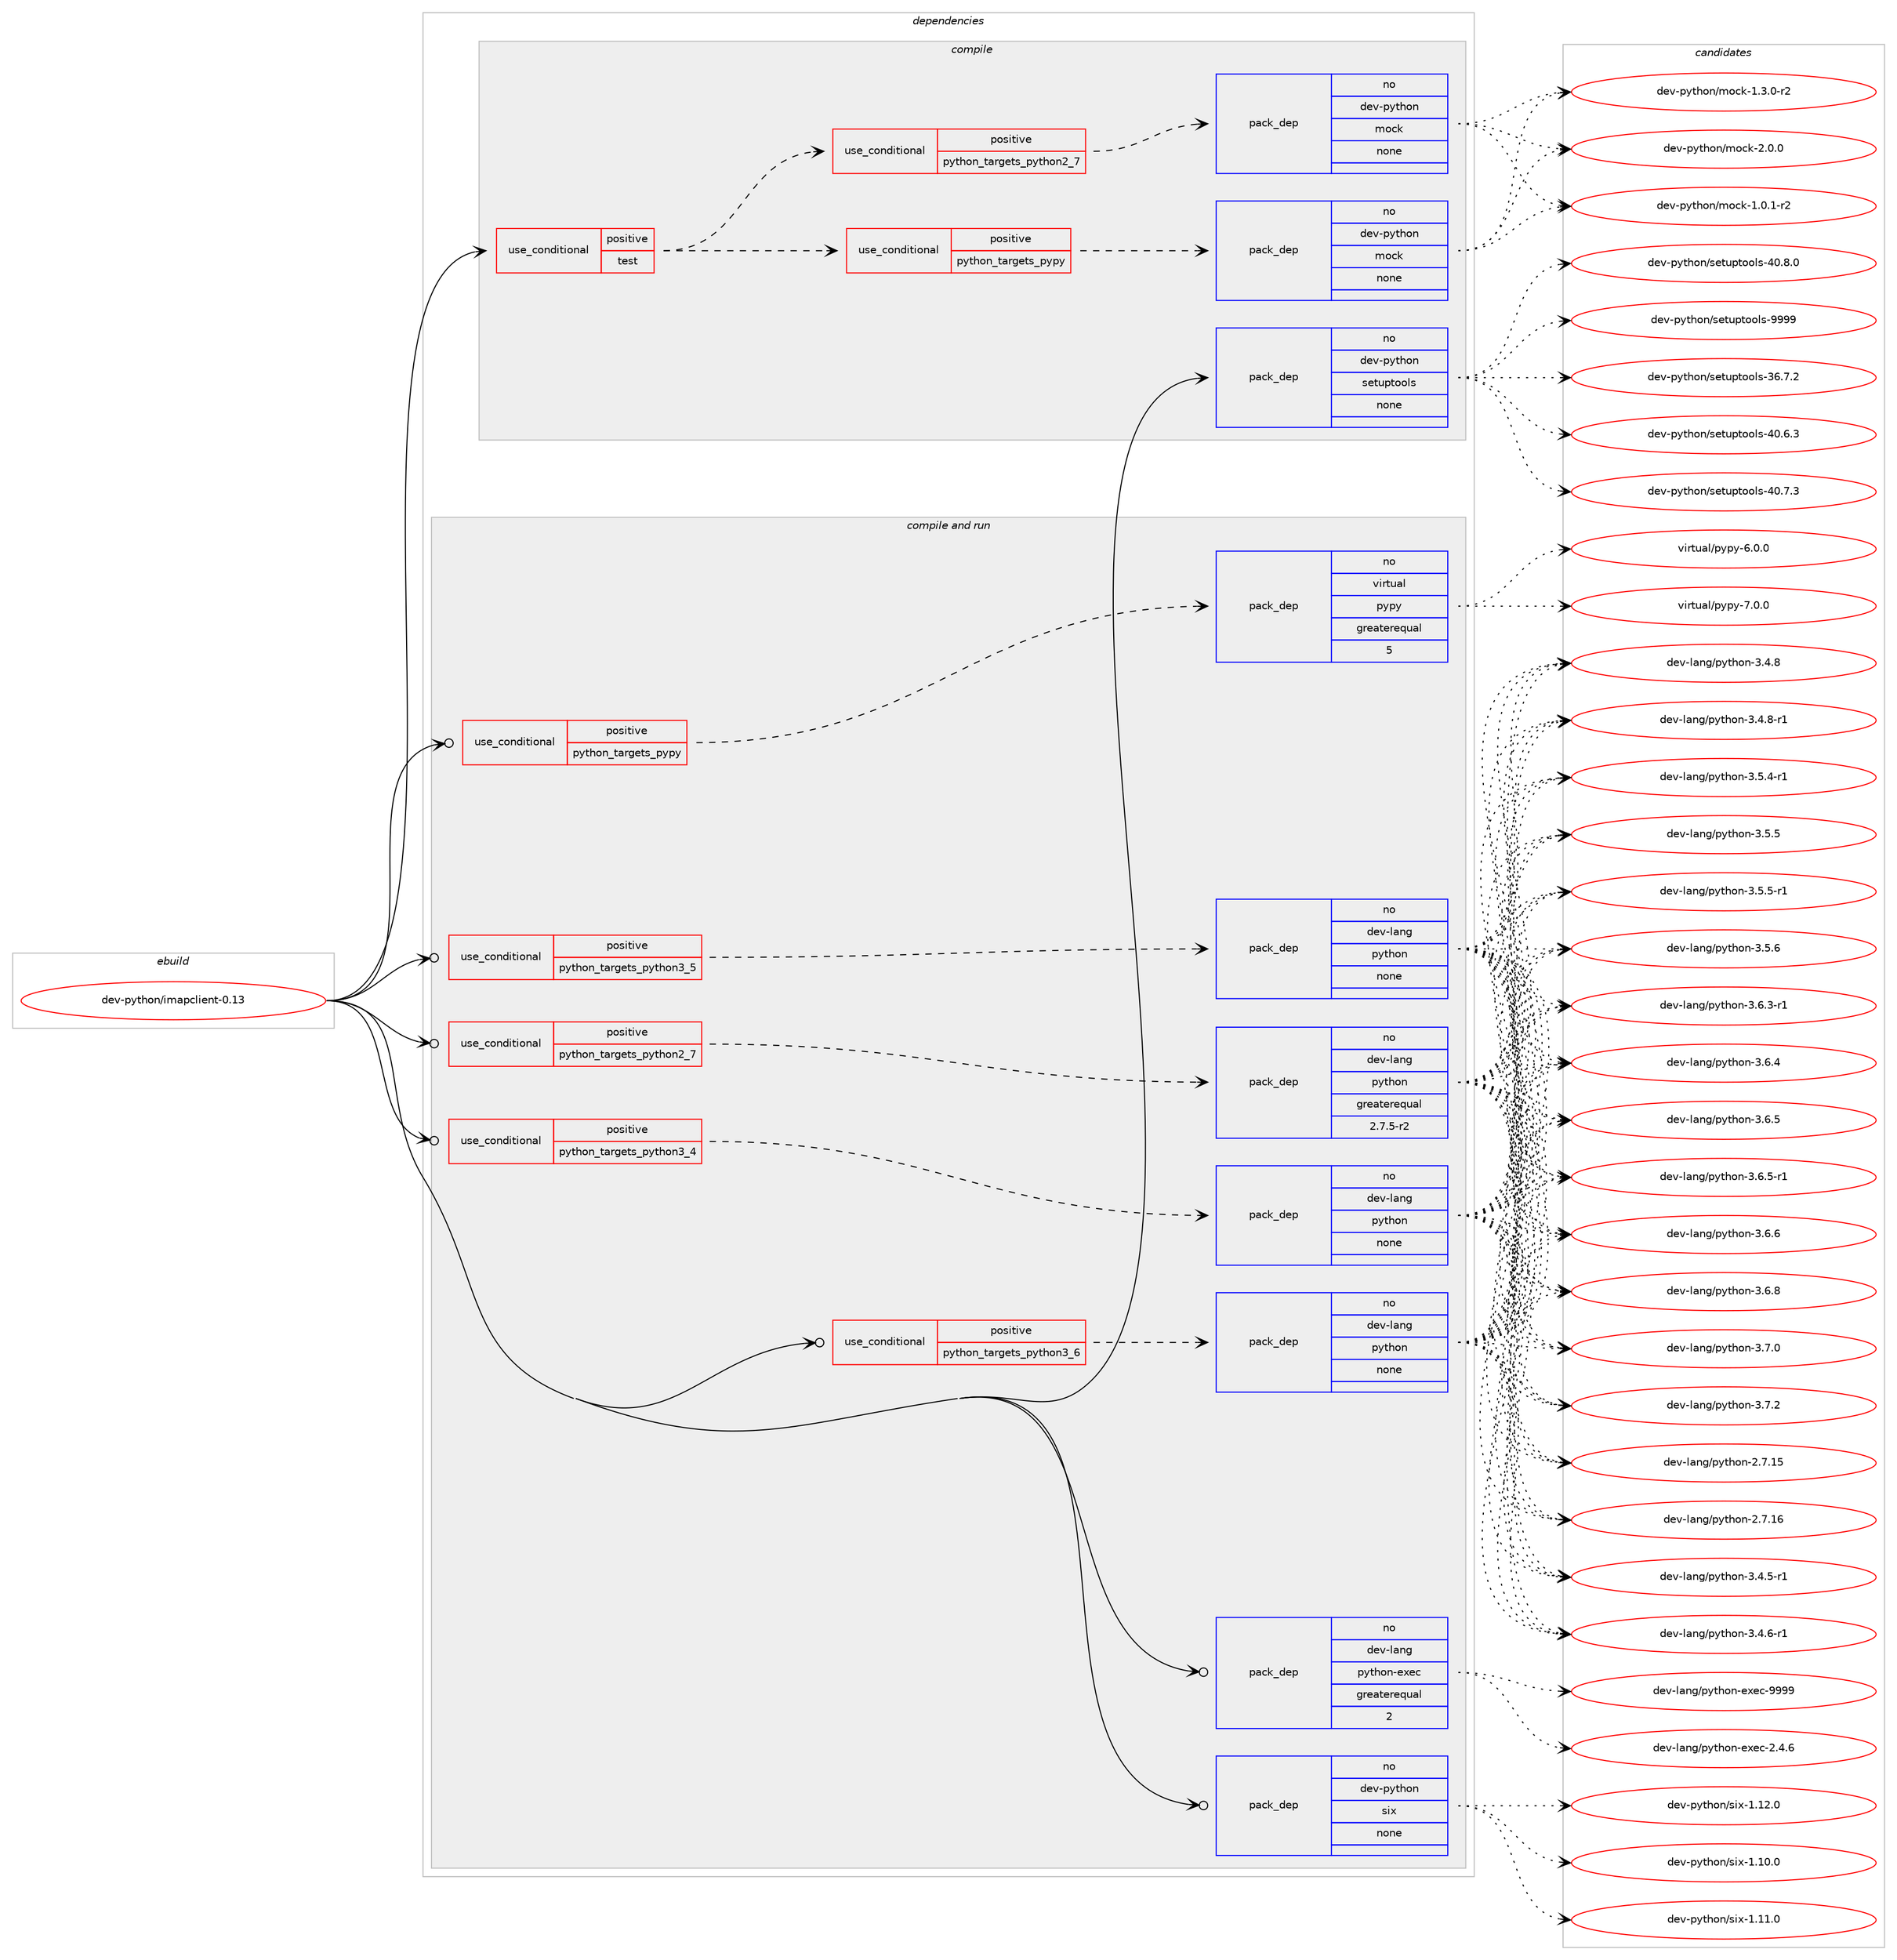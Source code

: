 digraph prolog {

# *************
# Graph options
# *************

newrank=true;
concentrate=true;
compound=true;
graph [rankdir=LR,fontname=Helvetica,fontsize=10,ranksep=1.5];#, ranksep=2.5, nodesep=0.2];
edge  [arrowhead=vee];
node  [fontname=Helvetica,fontsize=10];

# **********
# The ebuild
# **********

subgraph cluster_leftcol {
color=gray;
rank=same;
label=<<i>ebuild</i>>;
id [label="dev-python/imapclient-0.13", color=red, width=4, href="../dev-python/imapclient-0.13.svg"];
}

# ****************
# The dependencies
# ****************

subgraph cluster_midcol {
color=gray;
label=<<i>dependencies</i>>;
subgraph cluster_compile {
fillcolor="#eeeeee";
style=filled;
label=<<i>compile</i>>;
subgraph cond375716 {
dependency1413646 [label=<<TABLE BORDER="0" CELLBORDER="1" CELLSPACING="0" CELLPADDING="4"><TR><TD ROWSPAN="3" CELLPADDING="10">use_conditional</TD></TR><TR><TD>positive</TD></TR><TR><TD>test</TD></TR></TABLE>>, shape=none, color=red];
subgraph cond375717 {
dependency1413647 [label=<<TABLE BORDER="0" CELLBORDER="1" CELLSPACING="0" CELLPADDING="4"><TR><TD ROWSPAN="3" CELLPADDING="10">use_conditional</TD></TR><TR><TD>positive</TD></TR><TR><TD>python_targets_pypy</TD></TR></TABLE>>, shape=none, color=red];
subgraph pack1014661 {
dependency1413648 [label=<<TABLE BORDER="0" CELLBORDER="1" CELLSPACING="0" CELLPADDING="4" WIDTH="220"><TR><TD ROWSPAN="6" CELLPADDING="30">pack_dep</TD></TR><TR><TD WIDTH="110">no</TD></TR><TR><TD>dev-python</TD></TR><TR><TD>mock</TD></TR><TR><TD>none</TD></TR><TR><TD></TD></TR></TABLE>>, shape=none, color=blue];
}
dependency1413647:e -> dependency1413648:w [weight=20,style="dashed",arrowhead="vee"];
}
dependency1413646:e -> dependency1413647:w [weight=20,style="dashed",arrowhead="vee"];
subgraph cond375718 {
dependency1413649 [label=<<TABLE BORDER="0" CELLBORDER="1" CELLSPACING="0" CELLPADDING="4"><TR><TD ROWSPAN="3" CELLPADDING="10">use_conditional</TD></TR><TR><TD>positive</TD></TR><TR><TD>python_targets_python2_7</TD></TR></TABLE>>, shape=none, color=red];
subgraph pack1014662 {
dependency1413650 [label=<<TABLE BORDER="0" CELLBORDER="1" CELLSPACING="0" CELLPADDING="4" WIDTH="220"><TR><TD ROWSPAN="6" CELLPADDING="30">pack_dep</TD></TR><TR><TD WIDTH="110">no</TD></TR><TR><TD>dev-python</TD></TR><TR><TD>mock</TD></TR><TR><TD>none</TD></TR><TR><TD></TD></TR></TABLE>>, shape=none, color=blue];
}
dependency1413649:e -> dependency1413650:w [weight=20,style="dashed",arrowhead="vee"];
}
dependency1413646:e -> dependency1413649:w [weight=20,style="dashed",arrowhead="vee"];
}
id:e -> dependency1413646:w [weight=20,style="solid",arrowhead="vee"];
subgraph pack1014663 {
dependency1413651 [label=<<TABLE BORDER="0" CELLBORDER="1" CELLSPACING="0" CELLPADDING="4" WIDTH="220"><TR><TD ROWSPAN="6" CELLPADDING="30">pack_dep</TD></TR><TR><TD WIDTH="110">no</TD></TR><TR><TD>dev-python</TD></TR><TR><TD>setuptools</TD></TR><TR><TD>none</TD></TR><TR><TD></TD></TR></TABLE>>, shape=none, color=blue];
}
id:e -> dependency1413651:w [weight=20,style="solid",arrowhead="vee"];
}
subgraph cluster_compileandrun {
fillcolor="#eeeeee";
style=filled;
label=<<i>compile and run</i>>;
subgraph cond375719 {
dependency1413652 [label=<<TABLE BORDER="0" CELLBORDER="1" CELLSPACING="0" CELLPADDING="4"><TR><TD ROWSPAN="3" CELLPADDING="10">use_conditional</TD></TR><TR><TD>positive</TD></TR><TR><TD>python_targets_pypy</TD></TR></TABLE>>, shape=none, color=red];
subgraph pack1014664 {
dependency1413653 [label=<<TABLE BORDER="0" CELLBORDER="1" CELLSPACING="0" CELLPADDING="4" WIDTH="220"><TR><TD ROWSPAN="6" CELLPADDING="30">pack_dep</TD></TR><TR><TD WIDTH="110">no</TD></TR><TR><TD>virtual</TD></TR><TR><TD>pypy</TD></TR><TR><TD>greaterequal</TD></TR><TR><TD>5</TD></TR></TABLE>>, shape=none, color=blue];
}
dependency1413652:e -> dependency1413653:w [weight=20,style="dashed",arrowhead="vee"];
}
id:e -> dependency1413652:w [weight=20,style="solid",arrowhead="odotvee"];
subgraph cond375720 {
dependency1413654 [label=<<TABLE BORDER="0" CELLBORDER="1" CELLSPACING="0" CELLPADDING="4"><TR><TD ROWSPAN="3" CELLPADDING="10">use_conditional</TD></TR><TR><TD>positive</TD></TR><TR><TD>python_targets_python2_7</TD></TR></TABLE>>, shape=none, color=red];
subgraph pack1014665 {
dependency1413655 [label=<<TABLE BORDER="0" CELLBORDER="1" CELLSPACING="0" CELLPADDING="4" WIDTH="220"><TR><TD ROWSPAN="6" CELLPADDING="30">pack_dep</TD></TR><TR><TD WIDTH="110">no</TD></TR><TR><TD>dev-lang</TD></TR><TR><TD>python</TD></TR><TR><TD>greaterequal</TD></TR><TR><TD>2.7.5-r2</TD></TR></TABLE>>, shape=none, color=blue];
}
dependency1413654:e -> dependency1413655:w [weight=20,style="dashed",arrowhead="vee"];
}
id:e -> dependency1413654:w [weight=20,style="solid",arrowhead="odotvee"];
subgraph cond375721 {
dependency1413656 [label=<<TABLE BORDER="0" CELLBORDER="1" CELLSPACING="0" CELLPADDING="4"><TR><TD ROWSPAN="3" CELLPADDING="10">use_conditional</TD></TR><TR><TD>positive</TD></TR><TR><TD>python_targets_python3_4</TD></TR></TABLE>>, shape=none, color=red];
subgraph pack1014666 {
dependency1413657 [label=<<TABLE BORDER="0" CELLBORDER="1" CELLSPACING="0" CELLPADDING="4" WIDTH="220"><TR><TD ROWSPAN="6" CELLPADDING="30">pack_dep</TD></TR><TR><TD WIDTH="110">no</TD></TR><TR><TD>dev-lang</TD></TR><TR><TD>python</TD></TR><TR><TD>none</TD></TR><TR><TD></TD></TR></TABLE>>, shape=none, color=blue];
}
dependency1413656:e -> dependency1413657:w [weight=20,style="dashed",arrowhead="vee"];
}
id:e -> dependency1413656:w [weight=20,style="solid",arrowhead="odotvee"];
subgraph cond375722 {
dependency1413658 [label=<<TABLE BORDER="0" CELLBORDER="1" CELLSPACING="0" CELLPADDING="4"><TR><TD ROWSPAN="3" CELLPADDING="10">use_conditional</TD></TR><TR><TD>positive</TD></TR><TR><TD>python_targets_python3_5</TD></TR></TABLE>>, shape=none, color=red];
subgraph pack1014667 {
dependency1413659 [label=<<TABLE BORDER="0" CELLBORDER="1" CELLSPACING="0" CELLPADDING="4" WIDTH="220"><TR><TD ROWSPAN="6" CELLPADDING="30">pack_dep</TD></TR><TR><TD WIDTH="110">no</TD></TR><TR><TD>dev-lang</TD></TR><TR><TD>python</TD></TR><TR><TD>none</TD></TR><TR><TD></TD></TR></TABLE>>, shape=none, color=blue];
}
dependency1413658:e -> dependency1413659:w [weight=20,style="dashed",arrowhead="vee"];
}
id:e -> dependency1413658:w [weight=20,style="solid",arrowhead="odotvee"];
subgraph cond375723 {
dependency1413660 [label=<<TABLE BORDER="0" CELLBORDER="1" CELLSPACING="0" CELLPADDING="4"><TR><TD ROWSPAN="3" CELLPADDING="10">use_conditional</TD></TR><TR><TD>positive</TD></TR><TR><TD>python_targets_python3_6</TD></TR></TABLE>>, shape=none, color=red];
subgraph pack1014668 {
dependency1413661 [label=<<TABLE BORDER="0" CELLBORDER="1" CELLSPACING="0" CELLPADDING="4" WIDTH="220"><TR><TD ROWSPAN="6" CELLPADDING="30">pack_dep</TD></TR><TR><TD WIDTH="110">no</TD></TR><TR><TD>dev-lang</TD></TR><TR><TD>python</TD></TR><TR><TD>none</TD></TR><TR><TD></TD></TR></TABLE>>, shape=none, color=blue];
}
dependency1413660:e -> dependency1413661:w [weight=20,style="dashed",arrowhead="vee"];
}
id:e -> dependency1413660:w [weight=20,style="solid",arrowhead="odotvee"];
subgraph pack1014669 {
dependency1413662 [label=<<TABLE BORDER="0" CELLBORDER="1" CELLSPACING="0" CELLPADDING="4" WIDTH="220"><TR><TD ROWSPAN="6" CELLPADDING="30">pack_dep</TD></TR><TR><TD WIDTH="110">no</TD></TR><TR><TD>dev-lang</TD></TR><TR><TD>python-exec</TD></TR><TR><TD>greaterequal</TD></TR><TR><TD>2</TD></TR></TABLE>>, shape=none, color=blue];
}
id:e -> dependency1413662:w [weight=20,style="solid",arrowhead="odotvee"];
subgraph pack1014670 {
dependency1413663 [label=<<TABLE BORDER="0" CELLBORDER="1" CELLSPACING="0" CELLPADDING="4" WIDTH="220"><TR><TD ROWSPAN="6" CELLPADDING="30">pack_dep</TD></TR><TR><TD WIDTH="110">no</TD></TR><TR><TD>dev-python</TD></TR><TR><TD>six</TD></TR><TR><TD>none</TD></TR><TR><TD></TD></TR></TABLE>>, shape=none, color=blue];
}
id:e -> dependency1413663:w [weight=20,style="solid",arrowhead="odotvee"];
}
subgraph cluster_run {
fillcolor="#eeeeee";
style=filled;
label=<<i>run</i>>;
}
}

# **************
# The candidates
# **************

subgraph cluster_choices {
rank=same;
color=gray;
label=<<i>candidates</i>>;

subgraph choice1014661 {
color=black;
nodesep=1;
choice1001011184511212111610411111047109111991074549464846494511450 [label="dev-python/mock-1.0.1-r2", color=red, width=4,href="../dev-python/mock-1.0.1-r2.svg"];
choice1001011184511212111610411111047109111991074549465146484511450 [label="dev-python/mock-1.3.0-r2", color=red, width=4,href="../dev-python/mock-1.3.0-r2.svg"];
choice100101118451121211161041111104710911199107455046484648 [label="dev-python/mock-2.0.0", color=red, width=4,href="../dev-python/mock-2.0.0.svg"];
dependency1413648:e -> choice1001011184511212111610411111047109111991074549464846494511450:w [style=dotted,weight="100"];
dependency1413648:e -> choice1001011184511212111610411111047109111991074549465146484511450:w [style=dotted,weight="100"];
dependency1413648:e -> choice100101118451121211161041111104710911199107455046484648:w [style=dotted,weight="100"];
}
subgraph choice1014662 {
color=black;
nodesep=1;
choice1001011184511212111610411111047109111991074549464846494511450 [label="dev-python/mock-1.0.1-r2", color=red, width=4,href="../dev-python/mock-1.0.1-r2.svg"];
choice1001011184511212111610411111047109111991074549465146484511450 [label="dev-python/mock-1.3.0-r2", color=red, width=4,href="../dev-python/mock-1.3.0-r2.svg"];
choice100101118451121211161041111104710911199107455046484648 [label="dev-python/mock-2.0.0", color=red, width=4,href="../dev-python/mock-2.0.0.svg"];
dependency1413650:e -> choice1001011184511212111610411111047109111991074549464846494511450:w [style=dotted,weight="100"];
dependency1413650:e -> choice1001011184511212111610411111047109111991074549465146484511450:w [style=dotted,weight="100"];
dependency1413650:e -> choice100101118451121211161041111104710911199107455046484648:w [style=dotted,weight="100"];
}
subgraph choice1014663 {
color=black;
nodesep=1;
choice100101118451121211161041111104711510111611711211611111110811545515446554650 [label="dev-python/setuptools-36.7.2", color=red, width=4,href="../dev-python/setuptools-36.7.2.svg"];
choice100101118451121211161041111104711510111611711211611111110811545524846544651 [label="dev-python/setuptools-40.6.3", color=red, width=4,href="../dev-python/setuptools-40.6.3.svg"];
choice100101118451121211161041111104711510111611711211611111110811545524846554651 [label="dev-python/setuptools-40.7.3", color=red, width=4,href="../dev-python/setuptools-40.7.3.svg"];
choice100101118451121211161041111104711510111611711211611111110811545524846564648 [label="dev-python/setuptools-40.8.0", color=red, width=4,href="../dev-python/setuptools-40.8.0.svg"];
choice10010111845112121116104111110471151011161171121161111111081154557575757 [label="dev-python/setuptools-9999", color=red, width=4,href="../dev-python/setuptools-9999.svg"];
dependency1413651:e -> choice100101118451121211161041111104711510111611711211611111110811545515446554650:w [style=dotted,weight="100"];
dependency1413651:e -> choice100101118451121211161041111104711510111611711211611111110811545524846544651:w [style=dotted,weight="100"];
dependency1413651:e -> choice100101118451121211161041111104711510111611711211611111110811545524846554651:w [style=dotted,weight="100"];
dependency1413651:e -> choice100101118451121211161041111104711510111611711211611111110811545524846564648:w [style=dotted,weight="100"];
dependency1413651:e -> choice10010111845112121116104111110471151011161171121161111111081154557575757:w [style=dotted,weight="100"];
}
subgraph choice1014664 {
color=black;
nodesep=1;
choice1181051141161179710847112121112121455446484648 [label="virtual/pypy-6.0.0", color=red, width=4,href="../virtual/pypy-6.0.0.svg"];
choice1181051141161179710847112121112121455546484648 [label="virtual/pypy-7.0.0", color=red, width=4,href="../virtual/pypy-7.0.0.svg"];
dependency1413653:e -> choice1181051141161179710847112121112121455446484648:w [style=dotted,weight="100"];
dependency1413653:e -> choice1181051141161179710847112121112121455546484648:w [style=dotted,weight="100"];
}
subgraph choice1014665 {
color=black;
nodesep=1;
choice10010111845108971101034711212111610411111045504655464953 [label="dev-lang/python-2.7.15", color=red, width=4,href="../dev-lang/python-2.7.15.svg"];
choice10010111845108971101034711212111610411111045504655464954 [label="dev-lang/python-2.7.16", color=red, width=4,href="../dev-lang/python-2.7.16.svg"];
choice1001011184510897110103471121211161041111104551465246534511449 [label="dev-lang/python-3.4.5-r1", color=red, width=4,href="../dev-lang/python-3.4.5-r1.svg"];
choice1001011184510897110103471121211161041111104551465246544511449 [label="dev-lang/python-3.4.6-r1", color=red, width=4,href="../dev-lang/python-3.4.6-r1.svg"];
choice100101118451089711010347112121116104111110455146524656 [label="dev-lang/python-3.4.8", color=red, width=4,href="../dev-lang/python-3.4.8.svg"];
choice1001011184510897110103471121211161041111104551465246564511449 [label="dev-lang/python-3.4.8-r1", color=red, width=4,href="../dev-lang/python-3.4.8-r1.svg"];
choice1001011184510897110103471121211161041111104551465346524511449 [label="dev-lang/python-3.5.4-r1", color=red, width=4,href="../dev-lang/python-3.5.4-r1.svg"];
choice100101118451089711010347112121116104111110455146534653 [label="dev-lang/python-3.5.5", color=red, width=4,href="../dev-lang/python-3.5.5.svg"];
choice1001011184510897110103471121211161041111104551465346534511449 [label="dev-lang/python-3.5.5-r1", color=red, width=4,href="../dev-lang/python-3.5.5-r1.svg"];
choice100101118451089711010347112121116104111110455146534654 [label="dev-lang/python-3.5.6", color=red, width=4,href="../dev-lang/python-3.5.6.svg"];
choice1001011184510897110103471121211161041111104551465446514511449 [label="dev-lang/python-3.6.3-r1", color=red, width=4,href="../dev-lang/python-3.6.3-r1.svg"];
choice100101118451089711010347112121116104111110455146544652 [label="dev-lang/python-3.6.4", color=red, width=4,href="../dev-lang/python-3.6.4.svg"];
choice100101118451089711010347112121116104111110455146544653 [label="dev-lang/python-3.6.5", color=red, width=4,href="../dev-lang/python-3.6.5.svg"];
choice1001011184510897110103471121211161041111104551465446534511449 [label="dev-lang/python-3.6.5-r1", color=red, width=4,href="../dev-lang/python-3.6.5-r1.svg"];
choice100101118451089711010347112121116104111110455146544654 [label="dev-lang/python-3.6.6", color=red, width=4,href="../dev-lang/python-3.6.6.svg"];
choice100101118451089711010347112121116104111110455146544656 [label="dev-lang/python-3.6.8", color=red, width=4,href="../dev-lang/python-3.6.8.svg"];
choice100101118451089711010347112121116104111110455146554648 [label="dev-lang/python-3.7.0", color=red, width=4,href="../dev-lang/python-3.7.0.svg"];
choice100101118451089711010347112121116104111110455146554650 [label="dev-lang/python-3.7.2", color=red, width=4,href="../dev-lang/python-3.7.2.svg"];
dependency1413655:e -> choice10010111845108971101034711212111610411111045504655464953:w [style=dotted,weight="100"];
dependency1413655:e -> choice10010111845108971101034711212111610411111045504655464954:w [style=dotted,weight="100"];
dependency1413655:e -> choice1001011184510897110103471121211161041111104551465246534511449:w [style=dotted,weight="100"];
dependency1413655:e -> choice1001011184510897110103471121211161041111104551465246544511449:w [style=dotted,weight="100"];
dependency1413655:e -> choice100101118451089711010347112121116104111110455146524656:w [style=dotted,weight="100"];
dependency1413655:e -> choice1001011184510897110103471121211161041111104551465246564511449:w [style=dotted,weight="100"];
dependency1413655:e -> choice1001011184510897110103471121211161041111104551465346524511449:w [style=dotted,weight="100"];
dependency1413655:e -> choice100101118451089711010347112121116104111110455146534653:w [style=dotted,weight="100"];
dependency1413655:e -> choice1001011184510897110103471121211161041111104551465346534511449:w [style=dotted,weight="100"];
dependency1413655:e -> choice100101118451089711010347112121116104111110455146534654:w [style=dotted,weight="100"];
dependency1413655:e -> choice1001011184510897110103471121211161041111104551465446514511449:w [style=dotted,weight="100"];
dependency1413655:e -> choice100101118451089711010347112121116104111110455146544652:w [style=dotted,weight="100"];
dependency1413655:e -> choice100101118451089711010347112121116104111110455146544653:w [style=dotted,weight="100"];
dependency1413655:e -> choice1001011184510897110103471121211161041111104551465446534511449:w [style=dotted,weight="100"];
dependency1413655:e -> choice100101118451089711010347112121116104111110455146544654:w [style=dotted,weight="100"];
dependency1413655:e -> choice100101118451089711010347112121116104111110455146544656:w [style=dotted,weight="100"];
dependency1413655:e -> choice100101118451089711010347112121116104111110455146554648:w [style=dotted,weight="100"];
dependency1413655:e -> choice100101118451089711010347112121116104111110455146554650:w [style=dotted,weight="100"];
}
subgraph choice1014666 {
color=black;
nodesep=1;
choice10010111845108971101034711212111610411111045504655464953 [label="dev-lang/python-2.7.15", color=red, width=4,href="../dev-lang/python-2.7.15.svg"];
choice10010111845108971101034711212111610411111045504655464954 [label="dev-lang/python-2.7.16", color=red, width=4,href="../dev-lang/python-2.7.16.svg"];
choice1001011184510897110103471121211161041111104551465246534511449 [label="dev-lang/python-3.4.5-r1", color=red, width=4,href="../dev-lang/python-3.4.5-r1.svg"];
choice1001011184510897110103471121211161041111104551465246544511449 [label="dev-lang/python-3.4.6-r1", color=red, width=4,href="../dev-lang/python-3.4.6-r1.svg"];
choice100101118451089711010347112121116104111110455146524656 [label="dev-lang/python-3.4.8", color=red, width=4,href="../dev-lang/python-3.4.8.svg"];
choice1001011184510897110103471121211161041111104551465246564511449 [label="dev-lang/python-3.4.8-r1", color=red, width=4,href="../dev-lang/python-3.4.8-r1.svg"];
choice1001011184510897110103471121211161041111104551465346524511449 [label="dev-lang/python-3.5.4-r1", color=red, width=4,href="../dev-lang/python-3.5.4-r1.svg"];
choice100101118451089711010347112121116104111110455146534653 [label="dev-lang/python-3.5.5", color=red, width=4,href="../dev-lang/python-3.5.5.svg"];
choice1001011184510897110103471121211161041111104551465346534511449 [label="dev-lang/python-3.5.5-r1", color=red, width=4,href="../dev-lang/python-3.5.5-r1.svg"];
choice100101118451089711010347112121116104111110455146534654 [label="dev-lang/python-3.5.6", color=red, width=4,href="../dev-lang/python-3.5.6.svg"];
choice1001011184510897110103471121211161041111104551465446514511449 [label="dev-lang/python-3.6.3-r1", color=red, width=4,href="../dev-lang/python-3.6.3-r1.svg"];
choice100101118451089711010347112121116104111110455146544652 [label="dev-lang/python-3.6.4", color=red, width=4,href="../dev-lang/python-3.6.4.svg"];
choice100101118451089711010347112121116104111110455146544653 [label="dev-lang/python-3.6.5", color=red, width=4,href="../dev-lang/python-3.6.5.svg"];
choice1001011184510897110103471121211161041111104551465446534511449 [label="dev-lang/python-3.6.5-r1", color=red, width=4,href="../dev-lang/python-3.6.5-r1.svg"];
choice100101118451089711010347112121116104111110455146544654 [label="dev-lang/python-3.6.6", color=red, width=4,href="../dev-lang/python-3.6.6.svg"];
choice100101118451089711010347112121116104111110455146544656 [label="dev-lang/python-3.6.8", color=red, width=4,href="../dev-lang/python-3.6.8.svg"];
choice100101118451089711010347112121116104111110455146554648 [label="dev-lang/python-3.7.0", color=red, width=4,href="../dev-lang/python-3.7.0.svg"];
choice100101118451089711010347112121116104111110455146554650 [label="dev-lang/python-3.7.2", color=red, width=4,href="../dev-lang/python-3.7.2.svg"];
dependency1413657:e -> choice10010111845108971101034711212111610411111045504655464953:w [style=dotted,weight="100"];
dependency1413657:e -> choice10010111845108971101034711212111610411111045504655464954:w [style=dotted,weight="100"];
dependency1413657:e -> choice1001011184510897110103471121211161041111104551465246534511449:w [style=dotted,weight="100"];
dependency1413657:e -> choice1001011184510897110103471121211161041111104551465246544511449:w [style=dotted,weight="100"];
dependency1413657:e -> choice100101118451089711010347112121116104111110455146524656:w [style=dotted,weight="100"];
dependency1413657:e -> choice1001011184510897110103471121211161041111104551465246564511449:w [style=dotted,weight="100"];
dependency1413657:e -> choice1001011184510897110103471121211161041111104551465346524511449:w [style=dotted,weight="100"];
dependency1413657:e -> choice100101118451089711010347112121116104111110455146534653:w [style=dotted,weight="100"];
dependency1413657:e -> choice1001011184510897110103471121211161041111104551465346534511449:w [style=dotted,weight="100"];
dependency1413657:e -> choice100101118451089711010347112121116104111110455146534654:w [style=dotted,weight="100"];
dependency1413657:e -> choice1001011184510897110103471121211161041111104551465446514511449:w [style=dotted,weight="100"];
dependency1413657:e -> choice100101118451089711010347112121116104111110455146544652:w [style=dotted,weight="100"];
dependency1413657:e -> choice100101118451089711010347112121116104111110455146544653:w [style=dotted,weight="100"];
dependency1413657:e -> choice1001011184510897110103471121211161041111104551465446534511449:w [style=dotted,weight="100"];
dependency1413657:e -> choice100101118451089711010347112121116104111110455146544654:w [style=dotted,weight="100"];
dependency1413657:e -> choice100101118451089711010347112121116104111110455146544656:w [style=dotted,weight="100"];
dependency1413657:e -> choice100101118451089711010347112121116104111110455146554648:w [style=dotted,weight="100"];
dependency1413657:e -> choice100101118451089711010347112121116104111110455146554650:w [style=dotted,weight="100"];
}
subgraph choice1014667 {
color=black;
nodesep=1;
choice10010111845108971101034711212111610411111045504655464953 [label="dev-lang/python-2.7.15", color=red, width=4,href="../dev-lang/python-2.7.15.svg"];
choice10010111845108971101034711212111610411111045504655464954 [label="dev-lang/python-2.7.16", color=red, width=4,href="../dev-lang/python-2.7.16.svg"];
choice1001011184510897110103471121211161041111104551465246534511449 [label="dev-lang/python-3.4.5-r1", color=red, width=4,href="../dev-lang/python-3.4.5-r1.svg"];
choice1001011184510897110103471121211161041111104551465246544511449 [label="dev-lang/python-3.4.6-r1", color=red, width=4,href="../dev-lang/python-3.4.6-r1.svg"];
choice100101118451089711010347112121116104111110455146524656 [label="dev-lang/python-3.4.8", color=red, width=4,href="../dev-lang/python-3.4.8.svg"];
choice1001011184510897110103471121211161041111104551465246564511449 [label="dev-lang/python-3.4.8-r1", color=red, width=4,href="../dev-lang/python-3.4.8-r1.svg"];
choice1001011184510897110103471121211161041111104551465346524511449 [label="dev-lang/python-3.5.4-r1", color=red, width=4,href="../dev-lang/python-3.5.4-r1.svg"];
choice100101118451089711010347112121116104111110455146534653 [label="dev-lang/python-3.5.5", color=red, width=4,href="../dev-lang/python-3.5.5.svg"];
choice1001011184510897110103471121211161041111104551465346534511449 [label="dev-lang/python-3.5.5-r1", color=red, width=4,href="../dev-lang/python-3.5.5-r1.svg"];
choice100101118451089711010347112121116104111110455146534654 [label="dev-lang/python-3.5.6", color=red, width=4,href="../dev-lang/python-3.5.6.svg"];
choice1001011184510897110103471121211161041111104551465446514511449 [label="dev-lang/python-3.6.3-r1", color=red, width=4,href="../dev-lang/python-3.6.3-r1.svg"];
choice100101118451089711010347112121116104111110455146544652 [label="dev-lang/python-3.6.4", color=red, width=4,href="../dev-lang/python-3.6.4.svg"];
choice100101118451089711010347112121116104111110455146544653 [label="dev-lang/python-3.6.5", color=red, width=4,href="../dev-lang/python-3.6.5.svg"];
choice1001011184510897110103471121211161041111104551465446534511449 [label="dev-lang/python-3.6.5-r1", color=red, width=4,href="../dev-lang/python-3.6.5-r1.svg"];
choice100101118451089711010347112121116104111110455146544654 [label="dev-lang/python-3.6.6", color=red, width=4,href="../dev-lang/python-3.6.6.svg"];
choice100101118451089711010347112121116104111110455146544656 [label="dev-lang/python-3.6.8", color=red, width=4,href="../dev-lang/python-3.6.8.svg"];
choice100101118451089711010347112121116104111110455146554648 [label="dev-lang/python-3.7.0", color=red, width=4,href="../dev-lang/python-3.7.0.svg"];
choice100101118451089711010347112121116104111110455146554650 [label="dev-lang/python-3.7.2", color=red, width=4,href="../dev-lang/python-3.7.2.svg"];
dependency1413659:e -> choice10010111845108971101034711212111610411111045504655464953:w [style=dotted,weight="100"];
dependency1413659:e -> choice10010111845108971101034711212111610411111045504655464954:w [style=dotted,weight="100"];
dependency1413659:e -> choice1001011184510897110103471121211161041111104551465246534511449:w [style=dotted,weight="100"];
dependency1413659:e -> choice1001011184510897110103471121211161041111104551465246544511449:w [style=dotted,weight="100"];
dependency1413659:e -> choice100101118451089711010347112121116104111110455146524656:w [style=dotted,weight="100"];
dependency1413659:e -> choice1001011184510897110103471121211161041111104551465246564511449:w [style=dotted,weight="100"];
dependency1413659:e -> choice1001011184510897110103471121211161041111104551465346524511449:w [style=dotted,weight="100"];
dependency1413659:e -> choice100101118451089711010347112121116104111110455146534653:w [style=dotted,weight="100"];
dependency1413659:e -> choice1001011184510897110103471121211161041111104551465346534511449:w [style=dotted,weight="100"];
dependency1413659:e -> choice100101118451089711010347112121116104111110455146534654:w [style=dotted,weight="100"];
dependency1413659:e -> choice1001011184510897110103471121211161041111104551465446514511449:w [style=dotted,weight="100"];
dependency1413659:e -> choice100101118451089711010347112121116104111110455146544652:w [style=dotted,weight="100"];
dependency1413659:e -> choice100101118451089711010347112121116104111110455146544653:w [style=dotted,weight="100"];
dependency1413659:e -> choice1001011184510897110103471121211161041111104551465446534511449:w [style=dotted,weight="100"];
dependency1413659:e -> choice100101118451089711010347112121116104111110455146544654:w [style=dotted,weight="100"];
dependency1413659:e -> choice100101118451089711010347112121116104111110455146544656:w [style=dotted,weight="100"];
dependency1413659:e -> choice100101118451089711010347112121116104111110455146554648:w [style=dotted,weight="100"];
dependency1413659:e -> choice100101118451089711010347112121116104111110455146554650:w [style=dotted,weight="100"];
}
subgraph choice1014668 {
color=black;
nodesep=1;
choice10010111845108971101034711212111610411111045504655464953 [label="dev-lang/python-2.7.15", color=red, width=4,href="../dev-lang/python-2.7.15.svg"];
choice10010111845108971101034711212111610411111045504655464954 [label="dev-lang/python-2.7.16", color=red, width=4,href="../dev-lang/python-2.7.16.svg"];
choice1001011184510897110103471121211161041111104551465246534511449 [label="dev-lang/python-3.4.5-r1", color=red, width=4,href="../dev-lang/python-3.4.5-r1.svg"];
choice1001011184510897110103471121211161041111104551465246544511449 [label="dev-lang/python-3.4.6-r1", color=red, width=4,href="../dev-lang/python-3.4.6-r1.svg"];
choice100101118451089711010347112121116104111110455146524656 [label="dev-lang/python-3.4.8", color=red, width=4,href="../dev-lang/python-3.4.8.svg"];
choice1001011184510897110103471121211161041111104551465246564511449 [label="dev-lang/python-3.4.8-r1", color=red, width=4,href="../dev-lang/python-3.4.8-r1.svg"];
choice1001011184510897110103471121211161041111104551465346524511449 [label="dev-lang/python-3.5.4-r1", color=red, width=4,href="../dev-lang/python-3.5.4-r1.svg"];
choice100101118451089711010347112121116104111110455146534653 [label="dev-lang/python-3.5.5", color=red, width=4,href="../dev-lang/python-3.5.5.svg"];
choice1001011184510897110103471121211161041111104551465346534511449 [label="dev-lang/python-3.5.5-r1", color=red, width=4,href="../dev-lang/python-3.5.5-r1.svg"];
choice100101118451089711010347112121116104111110455146534654 [label="dev-lang/python-3.5.6", color=red, width=4,href="../dev-lang/python-3.5.6.svg"];
choice1001011184510897110103471121211161041111104551465446514511449 [label="dev-lang/python-3.6.3-r1", color=red, width=4,href="../dev-lang/python-3.6.3-r1.svg"];
choice100101118451089711010347112121116104111110455146544652 [label="dev-lang/python-3.6.4", color=red, width=4,href="../dev-lang/python-3.6.4.svg"];
choice100101118451089711010347112121116104111110455146544653 [label="dev-lang/python-3.6.5", color=red, width=4,href="../dev-lang/python-3.6.5.svg"];
choice1001011184510897110103471121211161041111104551465446534511449 [label="dev-lang/python-3.6.5-r1", color=red, width=4,href="../dev-lang/python-3.6.5-r1.svg"];
choice100101118451089711010347112121116104111110455146544654 [label="dev-lang/python-3.6.6", color=red, width=4,href="../dev-lang/python-3.6.6.svg"];
choice100101118451089711010347112121116104111110455146544656 [label="dev-lang/python-3.6.8", color=red, width=4,href="../dev-lang/python-3.6.8.svg"];
choice100101118451089711010347112121116104111110455146554648 [label="dev-lang/python-3.7.0", color=red, width=4,href="../dev-lang/python-3.7.0.svg"];
choice100101118451089711010347112121116104111110455146554650 [label="dev-lang/python-3.7.2", color=red, width=4,href="../dev-lang/python-3.7.2.svg"];
dependency1413661:e -> choice10010111845108971101034711212111610411111045504655464953:w [style=dotted,weight="100"];
dependency1413661:e -> choice10010111845108971101034711212111610411111045504655464954:w [style=dotted,weight="100"];
dependency1413661:e -> choice1001011184510897110103471121211161041111104551465246534511449:w [style=dotted,weight="100"];
dependency1413661:e -> choice1001011184510897110103471121211161041111104551465246544511449:w [style=dotted,weight="100"];
dependency1413661:e -> choice100101118451089711010347112121116104111110455146524656:w [style=dotted,weight="100"];
dependency1413661:e -> choice1001011184510897110103471121211161041111104551465246564511449:w [style=dotted,weight="100"];
dependency1413661:e -> choice1001011184510897110103471121211161041111104551465346524511449:w [style=dotted,weight="100"];
dependency1413661:e -> choice100101118451089711010347112121116104111110455146534653:w [style=dotted,weight="100"];
dependency1413661:e -> choice1001011184510897110103471121211161041111104551465346534511449:w [style=dotted,weight="100"];
dependency1413661:e -> choice100101118451089711010347112121116104111110455146534654:w [style=dotted,weight="100"];
dependency1413661:e -> choice1001011184510897110103471121211161041111104551465446514511449:w [style=dotted,weight="100"];
dependency1413661:e -> choice100101118451089711010347112121116104111110455146544652:w [style=dotted,weight="100"];
dependency1413661:e -> choice100101118451089711010347112121116104111110455146544653:w [style=dotted,weight="100"];
dependency1413661:e -> choice1001011184510897110103471121211161041111104551465446534511449:w [style=dotted,weight="100"];
dependency1413661:e -> choice100101118451089711010347112121116104111110455146544654:w [style=dotted,weight="100"];
dependency1413661:e -> choice100101118451089711010347112121116104111110455146544656:w [style=dotted,weight="100"];
dependency1413661:e -> choice100101118451089711010347112121116104111110455146554648:w [style=dotted,weight="100"];
dependency1413661:e -> choice100101118451089711010347112121116104111110455146554650:w [style=dotted,weight="100"];
}
subgraph choice1014669 {
color=black;
nodesep=1;
choice1001011184510897110103471121211161041111104510112010199455046524654 [label="dev-lang/python-exec-2.4.6", color=red, width=4,href="../dev-lang/python-exec-2.4.6.svg"];
choice10010111845108971101034711212111610411111045101120101994557575757 [label="dev-lang/python-exec-9999", color=red, width=4,href="../dev-lang/python-exec-9999.svg"];
dependency1413662:e -> choice1001011184510897110103471121211161041111104510112010199455046524654:w [style=dotted,weight="100"];
dependency1413662:e -> choice10010111845108971101034711212111610411111045101120101994557575757:w [style=dotted,weight="100"];
}
subgraph choice1014670 {
color=black;
nodesep=1;
choice100101118451121211161041111104711510512045494649484648 [label="dev-python/six-1.10.0", color=red, width=4,href="../dev-python/six-1.10.0.svg"];
choice100101118451121211161041111104711510512045494649494648 [label="dev-python/six-1.11.0", color=red, width=4,href="../dev-python/six-1.11.0.svg"];
choice100101118451121211161041111104711510512045494649504648 [label="dev-python/six-1.12.0", color=red, width=4,href="../dev-python/six-1.12.0.svg"];
dependency1413663:e -> choice100101118451121211161041111104711510512045494649484648:w [style=dotted,weight="100"];
dependency1413663:e -> choice100101118451121211161041111104711510512045494649494648:w [style=dotted,weight="100"];
dependency1413663:e -> choice100101118451121211161041111104711510512045494649504648:w [style=dotted,weight="100"];
}
}

}
